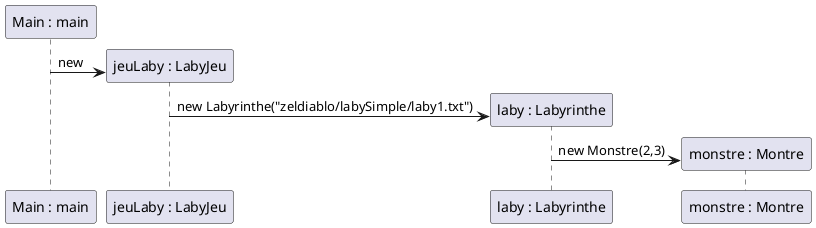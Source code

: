 @startuml
'https://plantuml.com/sequence-diagram

participant "Main : main" as M
participant "jeuLaby : LabyJeu" as LJ
participant "laby : Labyrinthe" as lab
participant "monstre : Montre" as Monstre

create LJ
M -> LJ : new

create lab
LJ -> lab : new Labyrinthe("zeldiablo/labySimple/laby1.txt")

create Monstre
lab -> Monstre : new Monstre(2,3)

@enduml